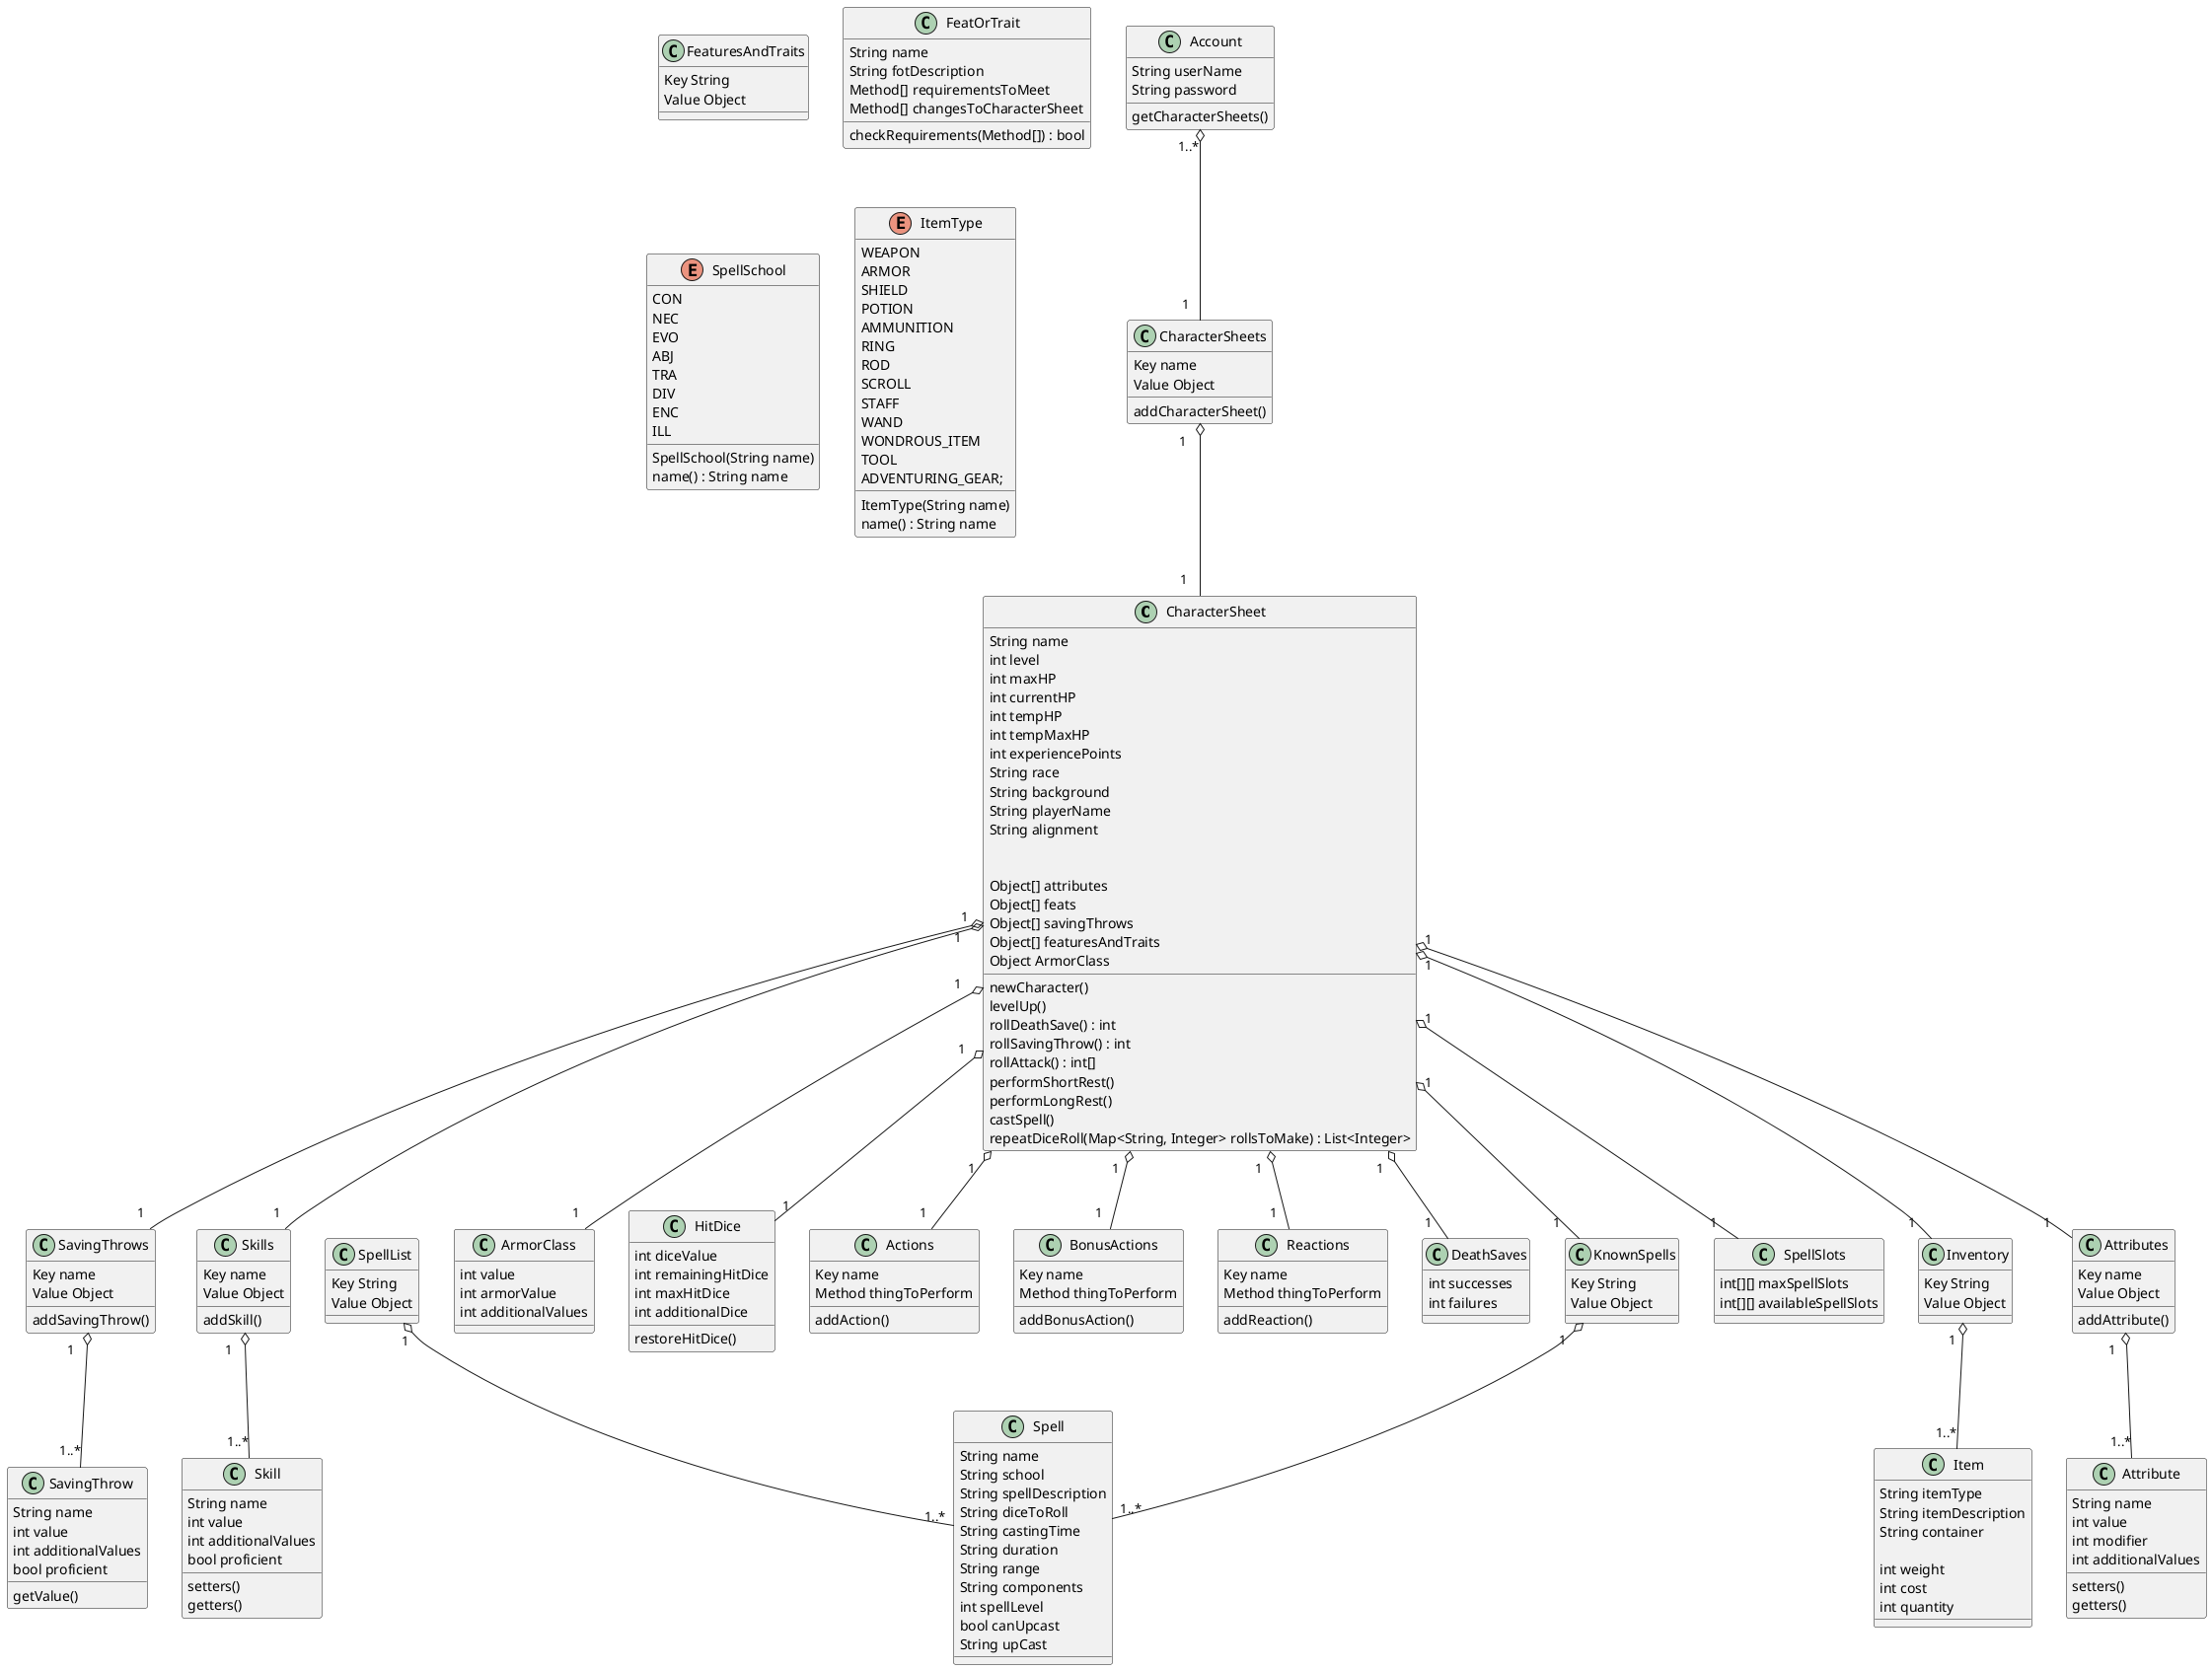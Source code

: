 @startuml
'https://plantuml.com/class-diagram


CharacterSheet "1    " o-- "1    " Attributes
CharacterSheet "1  " o-- "1    " SavingThrows
SavingThrows "1    " o-- "1..*" SavingThrow
Attributes "1   " o-- "1..*" Attribute
Skills "1    " o-- "1..*" Skill
CharacterSheet "1    " o-- "1   " Skills
CharacterSheet "1    " o-- "1    " ArmorClass
Account  "1..*" o-- "1   " CharacterSheets
CharacterSheets "1    " o-- "1    " CharacterSheet
CharacterSheet "1   " o-- "1   " HitDice
CharacterSheet "1   " o-- "1   " Actions
CharacterSheet "1   " o-- "1   " BonusActions
CharacterSheet "1   " o-- "1   " Reactions
CharacterSheet "1   " o-- "1   " DeathSaves
CharacterSheet "1   " o-- "1   " KnownSpells
CharacterSheet "1   " o-- "1   " SpellSlots
CharacterSheet "1   " o-- "1   " Inventory
SpellList "1" o-- "1..*" Spell
KnownSpells "1   " o-- "1..*" Spell
Inventory "1  " o-- "1..*" Item

class Account {
String userName
String password

getCharacterSheets()
}

class CharacterSheets {
Key name
Value Object

addCharacterSheet()
}
class CharacterSheet {
String name
int level
int maxHP
int currentHP
int tempHP
int tempMaxHP
int experiencePoints
String race
String background
String playerName
String alignment


Object[] attributes
Object[] feats
Object[] savingThrows
Object[] featuresAndTraits
Object ArmorClass


newCharacter()
levelUp()
rollDeathSave() : int
rollSavingThrow() : int
rollAttack() : int[]
performShortRest()
performLongRest()
castSpell()
repeatDiceRoll(Map<String, Integer> rollsToMake) : List<Integer>

}

class FeaturesAndTraits {
Key String
Value Object
}

class FeatOrTrait {
String name
String fotDescription
Method[] requirementsToMeet
Method[] changesToCharacterSheet

checkRequirements(Method[]) : bool
}
class ArmorClass {
int value
int armorValue
int additionalValues

}
class Attribute {
String name
int value
int modifier
int additionalValues

setters()
getters()
}

class Attributes {
Key name
Value Object
addAttribute()
}
class SavingThrows {
Key name
Value Object

addSavingThrow()
}

class SavingThrow {
String name
int value
int additionalValues
bool proficient

getValue()
}

class Skills {
Key name
Value Object

addSkill()
}

class Skill {
String name
int value
int additionalValues
bool proficient

setters()
getters()
}

class HitDice {
int diceValue
int remainingHitDice
int maxHitDice
int additionalDice

restoreHitDice()
}

class DeathSaves {
int successes
int failures

}

class Actions {
Key name
Method thingToPerform

addAction()
}

class BonusActions {
Key name
Method thingToPerform

addBonusAction()
}

class Reactions {
Key name
Method thingToPerform

addReaction()
}

class KnownSpells {
Key String
Value Object
}

class Spell {
String name
String school
String spellDescription
String diceToRoll
String castingTime
String duration
String range
String components
int spellLevel
bool canUpcast
String upCast
}

class SpellList {
Key String
Value Object
}

class SpellSlots {
int[][] maxSpellSlots
int[][] availableSpellSlots
}

class Inventory {
Key String
Value Object
}

class Item {
String itemType
String itemDescription
String container

int weight
int cost
int quantity
}

enum SpellSchool {
CON
NEC
EVO
ABJ
TRA
DIV
ENC
ILL

SpellSchool(String name)
name() : String name
}

enum ItemType {
WEAPON
ARMOR
SHIELD
POTION
AMMUNITION
RING
ROD
SCROLL
STAFF
WAND
WONDROUS_ITEM
TOOL
ADVENTURING_GEAR;


ItemType(String name)
name() : String name
}
@enduml
